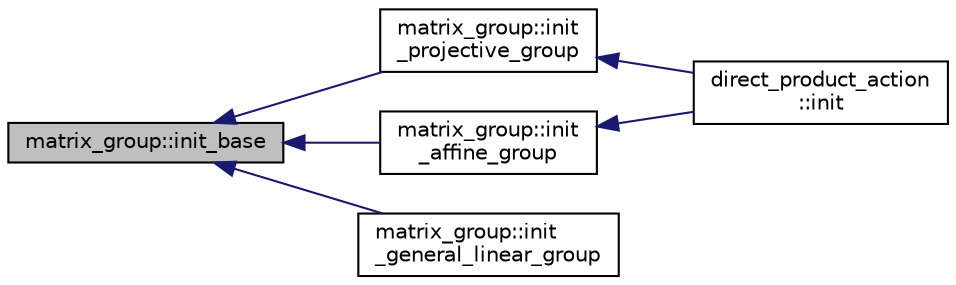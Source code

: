 digraph "matrix_group::init_base"
{
  edge [fontname="Helvetica",fontsize="10",labelfontname="Helvetica",labelfontsize="10"];
  node [fontname="Helvetica",fontsize="10",shape=record];
  rankdir="LR";
  Node2175 [label="matrix_group::init_base",height=0.2,width=0.4,color="black", fillcolor="grey75", style="filled", fontcolor="black"];
  Node2175 -> Node2176 [dir="back",color="midnightblue",fontsize="10",style="solid",fontname="Helvetica"];
  Node2176 [label="matrix_group::init\l_projective_group",height=0.2,width=0.4,color="black", fillcolor="white", style="filled",URL="$d3/ded/classmatrix__group.html#a626286de5799c4c9e45216e735b1d233"];
  Node2176 -> Node2177 [dir="back",color="midnightblue",fontsize="10",style="solid",fontname="Helvetica"];
  Node2177 [label="direct_product_action\l::init",height=0.2,width=0.4,color="black", fillcolor="white", style="filled",URL="$d3/d78/classdirect__product__action.html#aad40060e5821c011cccaa65a5c4df64f"];
  Node2175 -> Node2178 [dir="back",color="midnightblue",fontsize="10",style="solid",fontname="Helvetica"];
  Node2178 [label="matrix_group::init\l_affine_group",height=0.2,width=0.4,color="black", fillcolor="white", style="filled",URL="$d3/ded/classmatrix__group.html#aa278bd127d400940516c20bfe1f2f91e"];
  Node2178 -> Node2177 [dir="back",color="midnightblue",fontsize="10",style="solid",fontname="Helvetica"];
  Node2175 -> Node2179 [dir="back",color="midnightblue",fontsize="10",style="solid",fontname="Helvetica"];
  Node2179 [label="matrix_group::init\l_general_linear_group",height=0.2,width=0.4,color="black", fillcolor="white", style="filled",URL="$d3/ded/classmatrix__group.html#a0aa3c4187d8504b88f9f0aa644b48b86"];
}
